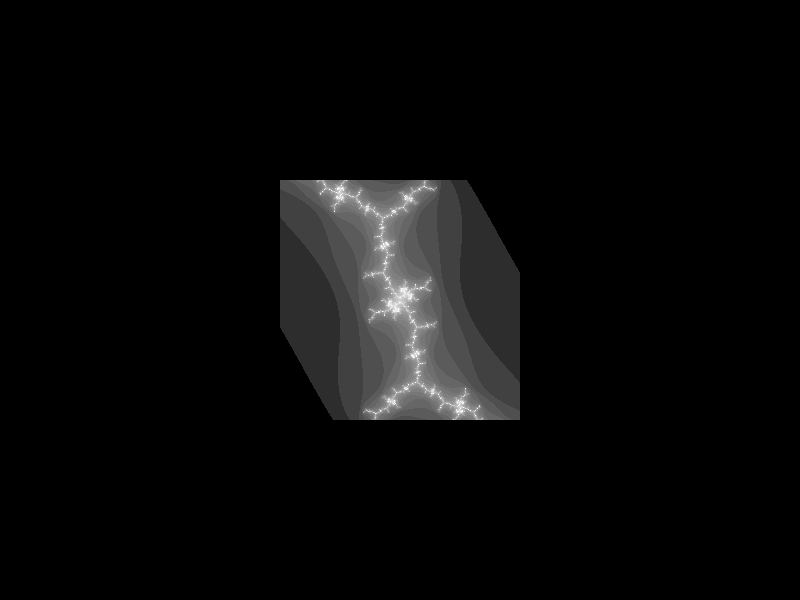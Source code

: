 #include "colors.inc"
#include "transforms.inc"
#include "textures.inc"

#declare CamLoc = <0, 0, -5>;
#declare CamLocTop = <0,5,0>;
#declare CamLook = <0,0,0>;
camera
{
  location CamLoc
  look_at CamLook
}

light_source
{
  CamLoc
  color White
}

// create a regular point light source
light_source {
  <0,100,-50>                 // light's position (translated below)
  color rgb <1,1,1>    // light's color
}



polygon {
 4,
 <1,1><-1,1><-1,-1><1,-1>
 texture{ pigment{ julia <-0.151,1.0285>, 40 
                color_map {[0.0 color rgbt <0,0,0,1>]
                           [0.95 color White]}
                rotate -20*z
               }
                 normal { julia <-0.15,1.03>, 40
                          scale 1.0 turbulence 0}
               } // end of texture

}
